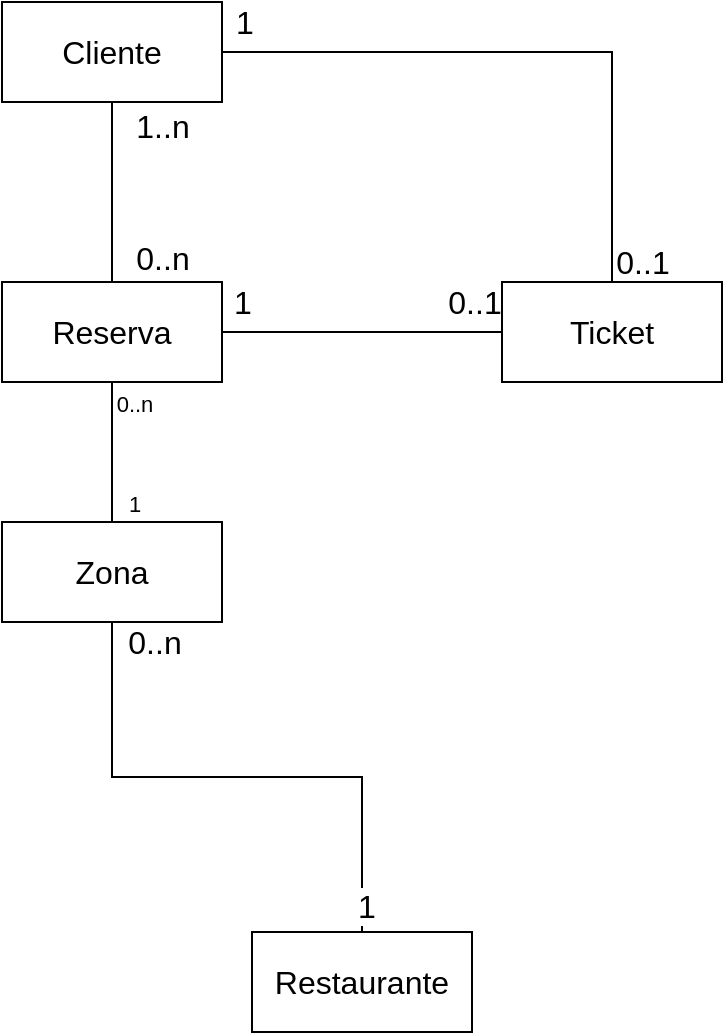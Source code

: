 <mxfile pages="2">
    <diagram name="ClassMVP" id="Vlurtyaowg0Vq--5JVtE">
        <mxGraphModel dx="909" dy="533" grid="1" gridSize="10" guides="1" tooltips="1" connect="1" arrows="1" fold="1" page="1" pageScale="1" pageWidth="827" pageHeight="1169" math="0" shadow="0">
            <root>
                <mxCell id="hGHhcE8nDI0lQLSCeoej-0"/>
                <mxCell id="hGHhcE8nDI0lQLSCeoej-1" parent="hGHhcE8nDI0lQLSCeoej-0"/>
                <mxCell id="hGHhcE8nDI0lQLSCeoej-2" style="edgeStyle=none;curved=1;rounded=0;orthogonalLoop=1;jettySize=auto;html=1;exitX=1;exitY=0.5;exitDx=0;exitDy=0;entryX=0;entryY=0.5;entryDx=0;entryDy=0;fontSize=12;startSize=8;endSize=8;endArrow=none;endFill=0;" edge="1" parent="hGHhcE8nDI0lQLSCeoej-1" source="hGHhcE8nDI0lQLSCeoej-8" target="hGHhcE8nDI0lQLSCeoej-24">
                    <mxGeometry relative="1" as="geometry"/>
                </mxCell>
                <mxCell id="hGHhcE8nDI0lQLSCeoej-3" value="0..1" style="edgeLabel;html=1;align=center;verticalAlign=middle;resizable=0;points=[];fontSize=16;" vertex="1" connectable="0" parent="hGHhcE8nDI0lQLSCeoej-2">
                    <mxGeometry x="0.8" relative="1" as="geometry">
                        <mxPoint y="-15" as="offset"/>
                    </mxGeometry>
                </mxCell>
                <mxCell id="hGHhcE8nDI0lQLSCeoej-4" value="1" style="edgeLabel;html=1;align=center;verticalAlign=middle;resizable=0;points=[];fontSize=16;" vertex="1" connectable="0" parent="hGHhcE8nDI0lQLSCeoej-2">
                    <mxGeometry x="-0.843" y="-2" relative="1" as="geometry">
                        <mxPoint x="-1" y="-17" as="offset"/>
                    </mxGeometry>
                </mxCell>
                <mxCell id="hGHhcE8nDI0lQLSCeoej-5" style="edgeStyle=none;curved=1;rounded=0;orthogonalLoop=1;jettySize=auto;html=1;exitX=0.5;exitY=0;exitDx=0;exitDy=0;entryX=0.5;entryY=1;entryDx=0;entryDy=0;fontSize=12;startSize=8;endSize=8;endArrow=none;endFill=0;" edge="1" parent="hGHhcE8nDI0lQLSCeoej-1" source="hGHhcE8nDI0lQLSCeoej-8" target="hGHhcE8nDI0lQLSCeoej-12">
                    <mxGeometry relative="1" as="geometry"/>
                </mxCell>
                <mxCell id="hGHhcE8nDI0lQLSCeoej-6" value="1..n" style="edgeLabel;html=1;align=center;verticalAlign=middle;resizable=0;points=[];fontSize=16;" vertex="1" connectable="0" parent="hGHhcE8nDI0lQLSCeoej-5">
                    <mxGeometry x="0.733" y="-1" relative="1" as="geometry">
                        <mxPoint x="24" as="offset"/>
                    </mxGeometry>
                </mxCell>
                <mxCell id="hGHhcE8nDI0lQLSCeoej-7" value="0..n" style="edgeLabel;html=1;align=center;verticalAlign=middle;resizable=0;points=[];fontSize=16;" vertex="1" connectable="0" parent="hGHhcE8nDI0lQLSCeoej-5">
                    <mxGeometry x="-0.733" y="-2" relative="1" as="geometry">
                        <mxPoint x="23" as="offset"/>
                    </mxGeometry>
                </mxCell>
                <mxCell id="hGHhcE8nDI0lQLSCeoej-8" value="Reserva" style="html=1;whiteSpace=wrap;fontSize=16;" vertex="1" parent="hGHhcE8nDI0lQLSCeoej-1">
                    <mxGeometry x="234" y="260" width="110" height="50" as="geometry"/>
                </mxCell>
                <mxCell id="hGHhcE8nDI0lQLSCeoej-9" style="edgeStyle=orthogonalEdgeStyle;rounded=0;orthogonalLoop=1;jettySize=auto;html=1;exitX=1;exitY=0.5;exitDx=0;exitDy=0;entryX=0.5;entryY=0;entryDx=0;entryDy=0;fontSize=12;startSize=8;endSize=8;endArrow=none;endFill=0;" edge="1" parent="hGHhcE8nDI0lQLSCeoej-1" source="hGHhcE8nDI0lQLSCeoej-12" target="hGHhcE8nDI0lQLSCeoej-24">
                    <mxGeometry relative="1" as="geometry"/>
                </mxCell>
                <mxCell id="hGHhcE8nDI0lQLSCeoej-10" value="1" style="edgeLabel;html=1;align=center;verticalAlign=middle;resizable=0;points=[];fontSize=16;" vertex="1" connectable="0" parent="hGHhcE8nDI0lQLSCeoej-9">
                    <mxGeometry x="-0.929" relative="1" as="geometry">
                        <mxPoint y="-15" as="offset"/>
                    </mxGeometry>
                </mxCell>
                <mxCell id="hGHhcE8nDI0lQLSCeoej-11" value="0..1" style="edgeLabel;html=1;align=center;verticalAlign=middle;resizable=0;points=[];fontSize=16;" vertex="1" connectable="0" parent="hGHhcE8nDI0lQLSCeoej-9">
                    <mxGeometry x="0.89" relative="1" as="geometry">
                        <mxPoint x="15" y="7" as="offset"/>
                    </mxGeometry>
                </mxCell>
                <mxCell id="hGHhcE8nDI0lQLSCeoej-12" value="Cliente" style="html=1;whiteSpace=wrap;fontSize=16;" vertex="1" parent="hGHhcE8nDI0lQLSCeoej-1">
                    <mxGeometry x="234" y="120" width="110" height="50" as="geometry"/>
                </mxCell>
                <mxCell id="hGHhcE8nDI0lQLSCeoej-13" style="edgeStyle=orthogonalEdgeStyle;rounded=0;orthogonalLoop=1;jettySize=auto;html=1;exitX=0.5;exitY=0;exitDx=0;exitDy=0;entryX=0.5;entryY=1;entryDx=0;entryDy=0;fontSize=12;startSize=8;endSize=8;endArrow=none;endFill=0;" edge="1" parent="hGHhcE8nDI0lQLSCeoej-1" source="hGHhcE8nDI0lQLSCeoej-19" target="hGHhcE8nDI0lQLSCeoej-23">
                    <mxGeometry relative="1" as="geometry"/>
                </mxCell>
                <mxCell id="hGHhcE8nDI0lQLSCeoej-14" value="1" style="edgeLabel;html=1;align=center;verticalAlign=middle;resizable=0;points=[];fontSize=16;" vertex="1" connectable="0" parent="hGHhcE8nDI0lQLSCeoej-13">
                    <mxGeometry x="-0.907" y="-2" relative="1" as="geometry">
                        <mxPoint as="offset"/>
                    </mxGeometry>
                </mxCell>
                <mxCell id="hGHhcE8nDI0lQLSCeoej-15" value="0..n" style="edgeLabel;html=1;align=center;verticalAlign=middle;resizable=0;points=[];fontSize=16;" vertex="1" connectable="0" parent="hGHhcE8nDI0lQLSCeoej-13">
                    <mxGeometry x="0.957" y="1" relative="1" as="geometry">
                        <mxPoint x="22" y="4" as="offset"/>
                    </mxGeometry>
                </mxCell>
                <mxCell id="hGHhcE8nDI0lQLSCeoej-19" value="Restaurante" style="html=1;whiteSpace=wrap;fontSize=16;" vertex="1" parent="hGHhcE8nDI0lQLSCeoej-1">
                    <mxGeometry x="359" y="585" width="110" height="50" as="geometry"/>
                </mxCell>
                <mxCell id="t6evA_lSfRkHpdp2bFhu-2" style="edgeStyle=none;html=1;exitX=0.5;exitY=0;exitDx=0;exitDy=0;entryX=0.5;entryY=1;entryDx=0;entryDy=0;endArrow=none;endFill=0;" edge="1" parent="hGHhcE8nDI0lQLSCeoej-1" source="hGHhcE8nDI0lQLSCeoej-23" target="hGHhcE8nDI0lQLSCeoej-8">
                    <mxGeometry relative="1" as="geometry"/>
                </mxCell>
                <mxCell id="t6evA_lSfRkHpdp2bFhu-3" value="1" style="edgeLabel;html=1;align=center;verticalAlign=middle;resizable=0;points=[];" vertex="1" connectable="0" parent="t6evA_lSfRkHpdp2bFhu-2">
                    <mxGeometry x="-0.735" relative="1" as="geometry">
                        <mxPoint x="11" as="offset"/>
                    </mxGeometry>
                </mxCell>
                <mxCell id="t6evA_lSfRkHpdp2bFhu-4" value="0..n" style="edgeLabel;html=1;align=center;verticalAlign=middle;resizable=0;points=[];" vertex="1" connectable="0" parent="t6evA_lSfRkHpdp2bFhu-2">
                    <mxGeometry x="0.703" y="-2" relative="1" as="geometry">
                        <mxPoint x="9" as="offset"/>
                    </mxGeometry>
                </mxCell>
                <mxCell id="hGHhcE8nDI0lQLSCeoej-23" value="Zona" style="html=1;whiteSpace=wrap;fontSize=16;" vertex="1" parent="hGHhcE8nDI0lQLSCeoej-1">
                    <mxGeometry x="234" y="380" width="110" height="50" as="geometry"/>
                </mxCell>
                <mxCell id="hGHhcE8nDI0lQLSCeoej-24" value="Ticket" style="html=1;whiteSpace=wrap;fontSize=16;" vertex="1" parent="hGHhcE8nDI0lQLSCeoej-1">
                    <mxGeometry x="484" y="260" width="110" height="50" as="geometry"/>
                </mxCell>
            </root>
        </mxGraphModel>
    </diagram>
    <diagram id="erAHdIHQa3x4-7vyZpu6" name="UseCaseMVP">
        <mxGraphModel dx="1718" dy="1173" grid="0" gridSize="10" guides="1" tooltips="1" connect="1" arrows="0" fold="1" page="0" pageScale="1" pageWidth="827" pageHeight="1169" math="0" shadow="0">
            <root>
                <mxCell id="0"/>
                <mxCell id="1" parent="0"/>
                <mxCell id="P4WgWhsRx0VuXNSD5w6V-1" value="administrador" style="shape=umlActor;verticalLabelPosition=bottom;verticalAlign=top;html=1;fontSize=16;rounded=0;" parent="1" vertex="1">
                    <mxGeometry x="560" y="91" width="30" height="60" as="geometry"/>
                </mxCell>
                <mxCell id="wAQsyR-04KVuGuFCgq3Q-1" value="Backoffice" style="shape=umlFrame;whiteSpace=wrap;html=1;pointerEvents=0;recursiveResize=0;container=1;collapsible=0;width=160;fontSize=16;rounded=0;" parent="1" vertex="1">
                    <mxGeometry x="-33" y="-130" width="340" height="453" as="geometry"/>
                </mxCell>
                <mxCell id="YsWzEeys4IaxDCjWVYEm-2" value="Generar nueva reserva (Persona que llama)" style="ellipse;html=1;whiteSpace=wrap;fontSize=16;rounded=0;" parent="wAQsyR-04KVuGuFCgq3Q-1" vertex="1">
                    <mxGeometry x="57.5" y="48" width="223" height="47" as="geometry"/>
                </mxCell>
                <mxCell id="LYXGkDE8hxfl4SKyt4XY-4" style="edgeStyle=none;curved=1;rounded=0;orthogonalLoop=1;jettySize=auto;html=1;exitX=0.5;exitY=1;exitDx=0;exitDy=0;fontSize=12;startSize=8;endSize=8;" parent="wAQsyR-04KVuGuFCgq3Q-1" edge="1">
                    <mxGeometry relative="1" as="geometry">
                        <mxPoint x="170" y="221" as="sourcePoint"/>
                        <mxPoint x="170" y="221" as="targetPoint"/>
                    </mxGeometry>
                </mxCell>
                <mxCell id="OANpe9epuxXBcD9a5ZMN-1" value="Actualizar reserva" style="ellipse;html=1;whiteSpace=wrap;fontSize=16;rounded=0;" parent="wAQsyR-04KVuGuFCgq3Q-1" vertex="1">
                    <mxGeometry x="57.5" y="103" width="223" height="28" as="geometry"/>
                </mxCell>
                <mxCell id="OANpe9epuxXBcD9a5ZMN-2" value="Eliminar reserva" style="ellipse;html=1;whiteSpace=wrap;fontSize=16;rounded=0;" parent="wAQsyR-04KVuGuFCgq3Q-1" vertex="1">
                    <mxGeometry x="59.5" y="131" width="223" height="28" as="geometry"/>
                </mxCell>
                <mxCell id="OANpe9epuxXBcD9a5ZMN-3" value="Listar reservas por fecha" style="ellipse;html=1;whiteSpace=wrap;fontSize=16;rounded=0;" parent="wAQsyR-04KVuGuFCgq3Q-1" vertex="1">
                    <mxGeometry x="57.5" y="192" width="223" height="28" as="geometry"/>
                </mxCell>
                <mxCell id="OANpe9epuxXBcD9a5ZMN-4" value="Ver detalles de reserva" style="ellipse;html=1;whiteSpace=wrap;fontSize=16;rounded=0;" parent="wAQsyR-04KVuGuFCgq3Q-1" vertex="1">
                    <mxGeometry x="59.5" y="161" width="223" height="28" as="geometry"/>
                </mxCell>
                <mxCell id="OANpe9epuxXBcD9a5ZMN-18" value="Login" style="ellipse;html=1;whiteSpace=wrap;fontSize=16;rounded=0;" parent="wAQsyR-04KVuGuFCgq3Q-1" vertex="1">
                    <mxGeometry x="59.5" y="233" width="223" height="28" as="geometry"/>
                </mxCell>
                <mxCell id="OANpe9epuxXBcD9a5ZMN-19" value="Logout" style="ellipse;html=1;whiteSpace=wrap;fontSize=16;rounded=0;" parent="wAQsyR-04KVuGuFCgq3Q-1" vertex="1">
                    <mxGeometry x="57.5" y="266" width="223" height="28" as="geometry"/>
                </mxCell>
                <mxCell id="OANpe9epuxXBcD9a5ZMN-22" value="Añadir sala" style="ellipse;html=1;whiteSpace=wrap;fontSize=16;rounded=0;" parent="wAQsyR-04KVuGuFCgq3Q-1" vertex="1">
                    <mxGeometry x="59.5" y="310" width="223" height="28" as="geometry"/>
                </mxCell>
                <mxCell id="OANpe9epuxXBcD9a5ZMN-23" value="Eliminar sala" style="ellipse;html=1;whiteSpace=wrap;fontSize=16;rounded=0;" parent="wAQsyR-04KVuGuFCgq3Q-1" vertex="1">
                    <mxGeometry x="59.5" y="344" width="223" height="28" as="geometry"/>
                </mxCell>
                <mxCell id="OANpe9epuxXBcD9a5ZMN-24" value="Editar sala" style="ellipse;html=1;whiteSpace=wrap;fontSize=16;rounded=0;" parent="wAQsyR-04KVuGuFCgq3Q-1" vertex="1">
                    <mxGeometry x="57.5" y="378" width="223" height="28" as="geometry"/>
                </mxCell>
                <mxCell id="OANpe9epuxXBcD9a5ZMN-28" style="edgeStyle=none;html=1;exitX=1;exitY=0.5;exitDx=0;exitDy=0;endArrow=none;endFill=0;endSize=12;" parent="1" source="OANpe9epuxXBcD9a5ZMN-22" target="P4WgWhsRx0VuXNSD5w6V-1" edge="1">
                    <mxGeometry relative="1" as="geometry">
                        <mxPoint x="573" y="119" as="targetPoint"/>
                    </mxGeometry>
                </mxCell>
                <mxCell id="OANpe9epuxXBcD9a5ZMN-29" style="edgeStyle=none;html=1;exitX=1;exitY=0.5;exitDx=0;exitDy=0;endArrow=none;endFill=0;endSize=12;" parent="1" source="OANpe9epuxXBcD9a5ZMN-23" target="P4WgWhsRx0VuXNSD5w6V-1" edge="1">
                    <mxGeometry relative="1" as="geometry">
                        <mxPoint x="515.674" y="-239.664" as="targetPoint"/>
                    </mxGeometry>
                </mxCell>
                <mxCell id="OANpe9epuxXBcD9a5ZMN-30" style="edgeStyle=none;html=1;exitX=1;exitY=0.5;exitDx=0;exitDy=0;endArrow=none;endFill=0;endSize=12;" parent="1" source="OANpe9epuxXBcD9a5ZMN-24" target="P4WgWhsRx0VuXNSD5w6V-1" edge="1">
                    <mxGeometry relative="1" as="geometry"/>
                </mxCell>
                <mxCell id="sNLVHtt9RkLMQgZFTE-n-2" style="edgeStyle=none;html=1;exitX=1;exitY=0.5;exitDx=0;exitDy=0;endArrow=none;endFill=0;" edge="1" parent="1" source="OANpe9epuxXBcD9a5ZMN-19" target="P4WgWhsRx0VuXNSD5w6V-1">
                    <mxGeometry relative="1" as="geometry"/>
                </mxCell>
                <mxCell id="sNLVHtt9RkLMQgZFTE-n-3" style="edgeStyle=none;html=1;exitX=1;exitY=0.5;exitDx=0;exitDy=0;endArrow=none;endFill=0;" edge="1" parent="1" source="OANpe9epuxXBcD9a5ZMN-18" target="P4WgWhsRx0VuXNSD5w6V-1">
                    <mxGeometry relative="1" as="geometry"/>
                </mxCell>
                <mxCell id="sNLVHtt9RkLMQgZFTE-n-4" style="edgeStyle=none;html=1;exitX=1;exitY=0.5;exitDx=0;exitDy=0;endArrow=none;endFill=0;" edge="1" parent="1" source="OANpe9epuxXBcD9a5ZMN-3" target="P4WgWhsRx0VuXNSD5w6V-1">
                    <mxGeometry relative="1" as="geometry"/>
                </mxCell>
                <mxCell id="sNLVHtt9RkLMQgZFTE-n-5" style="edgeStyle=none;html=1;exitX=1;exitY=0.5;exitDx=0;exitDy=0;endArrow=none;endFill=0;" edge="1" parent="1" source="OANpe9epuxXBcD9a5ZMN-4" target="P4WgWhsRx0VuXNSD5w6V-1">
                    <mxGeometry relative="1" as="geometry"/>
                </mxCell>
                <mxCell id="sNLVHtt9RkLMQgZFTE-n-6" style="edgeStyle=none;html=1;exitX=1;exitY=0.5;exitDx=0;exitDy=0;endArrow=none;endFill=0;" edge="1" parent="1" source="OANpe9epuxXBcD9a5ZMN-2" target="P4WgWhsRx0VuXNSD5w6V-1">
                    <mxGeometry relative="1" as="geometry"/>
                </mxCell>
                <mxCell id="sNLVHtt9RkLMQgZFTE-n-7" style="edgeStyle=none;html=1;exitX=1;exitY=0.5;exitDx=0;exitDy=0;endArrow=none;endFill=0;" edge="1" parent="1" source="OANpe9epuxXBcD9a5ZMN-1" target="P4WgWhsRx0VuXNSD5w6V-1">
                    <mxGeometry relative="1" as="geometry"/>
                </mxCell>
                <mxCell id="sNLVHtt9RkLMQgZFTE-n-8" style="edgeStyle=none;html=1;exitX=1;exitY=0.5;exitDx=0;exitDy=0;endArrow=none;endFill=0;" edge="1" parent="1" source="YsWzEeys4IaxDCjWVYEm-2" target="P4WgWhsRx0VuXNSD5w6V-1">
                    <mxGeometry relative="1" as="geometry"/>
                </mxCell>
            </root>
        </mxGraphModel>
    </diagram>
    <diagram name="UseCaseV2" id="6CjpQN_ocFbNPJ65u9KI">
        <mxGraphModel dx="2118" dy="1173" grid="0" gridSize="10" guides="1" tooltips="1" connect="1" arrows="0" fold="1" page="0" pageScale="1" pageWidth="827" pageHeight="1169" math="0" shadow="0">
            <root>
                <mxCell id="l2sYzQqqNRz43xQWsC0--0"/>
                <mxCell id="l2sYzQqqNRz43xQWsC0--1" parent="l2sYzQqqNRz43xQWsC0--0"/>
                <mxCell id="l2sYzQqqNRz43xQWsC0--2" style="edgeStyle=none;curved=1;rounded=0;orthogonalLoop=1;jettySize=auto;html=1;exitX=0.5;exitY=0.5;exitDx=0;exitDy=0;exitPerimeter=0;entryX=1;entryY=0.5;entryDx=0;entryDy=0;fontSize=12;startSize=8;endSize=8;endArrow=none;endFill=0;" edge="1" parent="l2sYzQqqNRz43xQWsC0--1" source="l2sYzQqqNRz43xQWsC0--6" target="l2sYzQqqNRz43xQWsC0--13">
                    <mxGeometry relative="1" as="geometry"/>
                </mxCell>
                <mxCell id="l2sYzQqqNRz43xQWsC0--3" style="edgeStyle=none;curved=1;rounded=0;orthogonalLoop=1;jettySize=auto;html=1;exitX=0.5;exitY=0.5;exitDx=0;exitDy=0;exitPerimeter=0;entryX=1;entryY=0.5;entryDx=0;entryDy=0;fontSize=12;startSize=8;endSize=8;endArrow=none;endFill=0;" edge="1" parent="l2sYzQqqNRz43xQWsC0--1" source="l2sYzQqqNRz43xQWsC0--6" target="l2sYzQqqNRz43xQWsC0--14">
                    <mxGeometry relative="1" as="geometry"/>
                </mxCell>
                <mxCell id="l2sYzQqqNRz43xQWsC0--4" style="edgeStyle=none;curved=1;rounded=0;orthogonalLoop=1;jettySize=auto;html=1;exitX=0.5;exitY=0.5;exitDx=0;exitDy=0;exitPerimeter=0;entryX=1;entryY=0.5;entryDx=0;entryDy=0;fontSize=12;startSize=8;endSize=8;endArrow=none;endFill=0;" edge="1" parent="l2sYzQqqNRz43xQWsC0--1" source="l2sYzQqqNRz43xQWsC0--6" target="l2sYzQqqNRz43xQWsC0--16">
                    <mxGeometry relative="1" as="geometry"/>
                </mxCell>
                <mxCell id="l2sYzQqqNRz43xQWsC0--5" style="edgeStyle=none;html=1;exitX=0.5;exitY=0;exitDx=0;exitDy=0;exitPerimeter=0;entryX=0.5;entryY=0;entryDx=0;entryDy=0;entryPerimeter=0;endArrow=block;endFill=0;endSize=12;" edge="1" parent="l2sYzQqqNRz43xQWsC0--1" source="l2sYzQqqNRz43xQWsC0--6" target="l2sYzQqqNRz43xQWsC0--8">
                    <mxGeometry relative="1" as="geometry"/>
                </mxCell>
                <mxCell id="l2sYzQqqNRz43xQWsC0--6" value="Restaurante_administrador" style="shape=umlActor;verticalLabelPosition=bottom;verticalAlign=top;html=1;fontSize=16;rounded=0;" vertex="1" parent="l2sYzQqqNRz43xQWsC0--1">
                    <mxGeometry x="602" y="-264" width="30" height="60" as="geometry"/>
                </mxCell>
                <mxCell id="l2sYzQqqNRz43xQWsC0--7" style="edgeStyle=none;curved=1;rounded=0;orthogonalLoop=1;jettySize=auto;html=1;exitX=0.5;exitY=0.5;exitDx=0;exitDy=0;exitPerimeter=0;entryX=0;entryY=0.5;entryDx=0;entryDy=0;fontSize=12;startSize=8;endSize=8;endArrow=none;endFill=0;" edge="1" parent="l2sYzQqqNRz43xQWsC0--1" source="l2sYzQqqNRz43xQWsC0--8" target="l2sYzQqqNRz43xQWsC0--17">
                    <mxGeometry relative="1" as="geometry"/>
                </mxCell>
                <mxCell id="l2sYzQqqNRz43xQWsC0--8" value="Camarero" style="shape=umlActor;verticalLabelPosition=bottom;verticalAlign=top;html=1;outlineConnect=0;fontSize=16;rounded=0;" vertex="1" parent="l2sYzQqqNRz43xQWsC0--1">
                    <mxGeometry x="-456" y="-151" width="30" height="60" as="geometry"/>
                </mxCell>
                <mxCell id="l2sYzQqqNRz43xQWsC0--9" value="Backoffice" style="shape=umlFrame;whiteSpace=wrap;html=1;pointerEvents=0;recursiveResize=0;container=1;collapsible=0;width=160;fontSize=16;rounded=0;" vertex="1" parent="l2sYzQqqNRz43xQWsC0--1">
                    <mxGeometry x="-54" y="-127" width="340" height="901" as="geometry"/>
                </mxCell>
                <mxCell id="l2sYzQqqNRz43xQWsC0--10" value="Asignar camarero a una mesa" style="ellipse;html=1;whiteSpace=wrap;fontSize=16;rounded=0;" vertex="1" parent="l2sYzQqqNRz43xQWsC0--9">
                    <mxGeometry x="58.5" y="40" width="223" height="38" as="geometry"/>
                </mxCell>
                <mxCell id="l2sYzQqqNRz43xQWsC0--11" value="Asignarse a una mesa" style="ellipse;html=1;whiteSpace=wrap;fontSize=16;rounded=0;" vertex="1" parent="l2sYzQqqNRz43xQWsC0--9">
                    <mxGeometry x="58.5" y="81" width="223" height="33" as="geometry"/>
                </mxCell>
                <mxCell id="l2sYzQqqNRz43xQWsC0--12" value="Generar nueva reserva (Persona que llama)" style="ellipse;html=1;whiteSpace=wrap;fontSize=16;rounded=0;" vertex="1" parent="l2sYzQqqNRz43xQWsC0--9">
                    <mxGeometry x="58.5" y="132" width="223" height="47" as="geometry"/>
                </mxCell>
                <mxCell id="l2sYzQqqNRz43xQWsC0--13" value="Crear camarero" style="ellipse;html=1;whiteSpace=wrap;fontSize=16;rounded=0;" vertex="1" parent="l2sYzQqqNRz43xQWsC0--9">
                    <mxGeometry x="58.5" y="195" width="223" height="26" as="geometry"/>
                </mxCell>
                <mxCell id="l2sYzQqqNRz43xQWsC0--14" value="Eliminar camarero" style="ellipse;html=1;whiteSpace=wrap;fontSize=16;rounded=0;" vertex="1" parent="l2sYzQqqNRz43xQWsC0--9">
                    <mxGeometry x="58.5" y="223" width="223" height="28" as="geometry"/>
                </mxCell>
                <mxCell id="l2sYzQqqNRz43xQWsC0--15" style="edgeStyle=none;curved=1;rounded=0;orthogonalLoop=1;jettySize=auto;html=1;exitX=0.5;exitY=1;exitDx=0;exitDy=0;fontSize=12;startSize=8;endSize=8;" edge="1" parent="l2sYzQqqNRz43xQWsC0--9" source="l2sYzQqqNRz43xQWsC0--13" target="l2sYzQqqNRz43xQWsC0--13">
                    <mxGeometry relative="1" as="geometry"/>
                </mxCell>
                <mxCell id="l2sYzQqqNRz43xQWsC0--16" value="Actualizar camarero" style="ellipse;html=1;whiteSpace=wrap;fontSize=16;rounded=0;" vertex="1" parent="l2sYzQqqNRz43xQWsC0--9">
                    <mxGeometry x="58.5" y="255" width="223" height="28" as="geometry"/>
                </mxCell>
                <mxCell id="l2sYzQqqNRz43xQWsC0--17" value="Actualizarse su perfil" style="ellipse;html=1;whiteSpace=wrap;fontSize=16;rounded=0;" vertex="1" parent="l2sYzQqqNRz43xQWsC0--9">
                    <mxGeometry x="65" y="287" width="223" height="28" as="geometry"/>
                </mxCell>
                <mxCell id="l2sYzQqqNRz43xQWsC0--18" value="Actualizar reserva" style="ellipse;html=1;whiteSpace=wrap;fontSize=16;rounded=0;" vertex="1" parent="l2sYzQqqNRz43xQWsC0--9">
                    <mxGeometry x="64" y="328" width="223" height="28" as="geometry"/>
                </mxCell>
                <mxCell id="l2sYzQqqNRz43xQWsC0--19" value="Eliminar reserva" style="ellipse;html=1;whiteSpace=wrap;fontSize=16;rounded=0;" vertex="1" parent="l2sYzQqqNRz43xQWsC0--9">
                    <mxGeometry x="66" y="356" width="223" height="28" as="geometry"/>
                </mxCell>
                <mxCell id="l2sYzQqqNRz43xQWsC0--20" value="Listar reservas por fecha" style="ellipse;html=1;whiteSpace=wrap;fontSize=16;rounded=0;" vertex="1" parent="l2sYzQqqNRz43xQWsC0--9">
                    <mxGeometry x="64" y="417" width="223" height="28" as="geometry"/>
                </mxCell>
                <mxCell id="l2sYzQqqNRz43xQWsC0--21" value="Ver detalles de reserva" style="ellipse;html=1;whiteSpace=wrap;fontSize=16;rounded=0;" vertex="1" parent="l2sYzQqqNRz43xQWsC0--9">
                    <mxGeometry x="66" y="386" width="223" height="28" as="geometry"/>
                </mxCell>
                <mxCell id="l2sYzQqqNRz43xQWsC0--22" value="Login" style="ellipse;html=1;whiteSpace=wrap;fontSize=16;rounded=0;" vertex="1" parent="l2sYzQqqNRz43xQWsC0--9">
                    <mxGeometry x="66" y="458" width="223" height="28" as="geometry"/>
                </mxCell>
                <mxCell id="l2sYzQqqNRz43xQWsC0--23" value="Logout" style="ellipse;html=1;whiteSpace=wrap;fontSize=16;rounded=0;" vertex="1" parent="l2sYzQqqNRz43xQWsC0--9">
                    <mxGeometry x="64" y="491" width="223" height="28" as="geometry"/>
                </mxCell>
                <mxCell id="l2sYzQqqNRz43xQWsC0--24" value="Añadir sala" style="ellipse;html=1;whiteSpace=wrap;fontSize=16;rounded=0;" vertex="1" parent="l2sYzQqqNRz43xQWsC0--9">
                    <mxGeometry x="66" y="535" width="223" height="28" as="geometry"/>
                </mxCell>
                <mxCell id="l2sYzQqqNRz43xQWsC0--25" value="Eliminar sala" style="ellipse;html=1;whiteSpace=wrap;fontSize=16;rounded=0;" vertex="1" parent="l2sYzQqqNRz43xQWsC0--9">
                    <mxGeometry x="66" y="569" width="223" height="28" as="geometry"/>
                </mxCell>
                <mxCell id="l2sYzQqqNRz43xQWsC0--26" value="Editar sala" style="ellipse;html=1;whiteSpace=wrap;fontSize=16;rounded=0;" vertex="1" parent="l2sYzQqqNRz43xQWsC0--9">
                    <mxGeometry x="64" y="603" width="223" height="28" as="geometry"/>
                </mxCell>
                <mxCell id="l2sYzQqqNRz43xQWsC0--27" value="Añadir mesa a sala" style="ellipse;html=1;whiteSpace=wrap;fontSize=16;rounded=0;" vertex="1" parent="l2sYzQqqNRz43xQWsC0--9">
                    <mxGeometry x="66" y="637" width="223" height="28" as="geometry"/>
                </mxCell>
                <mxCell id="l2sYzQqqNRz43xQWsC0--28" value="Editar mesa" style="ellipse;html=1;whiteSpace=wrap;fontSize=16;rounded=0;" vertex="1" parent="l2sYzQqqNRz43xQWsC0--9">
                    <mxGeometry x="66" y="671" width="223" height="28" as="geometry"/>
                </mxCell>
                <mxCell id="l2sYzQqqNRz43xQWsC0--29" value="Eliminar mesa" style="ellipse;html=1;whiteSpace=wrap;fontSize=16;rounded=0;" vertex="1" parent="l2sYzQqqNRz43xQWsC0--9">
                    <mxGeometry x="66" y="705" width="223" height="28" as="geometry"/>
                </mxCell>
                <mxCell id="l2sYzQqqNRz43xQWsC0--30" style="edgeStyle=none;curved=1;rounded=0;orthogonalLoop=1;jettySize=auto;html=1;exitX=1;exitY=0.5;exitDx=0;exitDy=0;fontSize=12;startSize=8;endSize=8;endArrow=none;endFill=0;entryX=0.456;entryY=0.239;entryDx=0;entryDy=0;entryPerimeter=0;" edge="1" parent="l2sYzQqqNRz43xQWsC0--1" source="l2sYzQqqNRz43xQWsC0--10" target="l2sYzQqqNRz43xQWsC0--6">
                    <mxGeometry relative="1" as="geometry"/>
                </mxCell>
                <mxCell id="l2sYzQqqNRz43xQWsC0--31" style="edgeStyle=none;curved=1;rounded=0;orthogonalLoop=1;jettySize=auto;html=1;exitX=0;exitY=0.5;exitDx=0;exitDy=0;fontSize=12;startSize=8;endSize=8;endArrow=none;endFill=0;entryX=0.5;entryY=0.5;entryDx=0;entryDy=0;entryPerimeter=0;" edge="1" parent="l2sYzQqqNRz43xQWsC0--1" source="l2sYzQqqNRz43xQWsC0--11" target="l2sYzQqqNRz43xQWsC0--8">
                    <mxGeometry relative="1" as="geometry"/>
                </mxCell>
                <mxCell id="l2sYzQqqNRz43xQWsC0--32" style="edgeStyle=none;curved=1;rounded=0;orthogonalLoop=1;jettySize=auto;html=1;exitX=0;exitY=0.5;exitDx=0;exitDy=0;fontSize=12;startSize=8;endSize=8;endArrow=none;endFill=0;entryX=0.5;entryY=0.5;entryDx=0;entryDy=0;entryPerimeter=0;" edge="1" parent="l2sYzQqqNRz43xQWsC0--1" source="l2sYzQqqNRz43xQWsC0--12" target="l2sYzQqqNRz43xQWsC0--8">
                    <mxGeometry relative="1" as="geometry"/>
                </mxCell>
                <mxCell id="l2sYzQqqNRz43xQWsC0--33" style="edgeStyle=none;html=1;exitX=0;exitY=0.5;exitDx=0;exitDy=0;entryX=0.5;entryY=0.5;entryDx=0;entryDy=0;entryPerimeter=0;endArrow=none;endFill=0;" edge="1" parent="l2sYzQqqNRz43xQWsC0--1" source="l2sYzQqqNRz43xQWsC0--18" target="l2sYzQqqNRz43xQWsC0--8">
                    <mxGeometry relative="1" as="geometry"/>
                </mxCell>
                <mxCell id="l2sYzQqqNRz43xQWsC0--34" style="edgeStyle=none;html=1;exitX=0;exitY=0.5;exitDx=0;exitDy=0;endArrow=none;endFill=0;" edge="1" parent="l2sYzQqqNRz43xQWsC0--1" source="l2sYzQqqNRz43xQWsC0--19" target="l2sYzQqqNRz43xQWsC0--8">
                    <mxGeometry relative="1" as="geometry"/>
                </mxCell>
                <mxCell id="l2sYzQqqNRz43xQWsC0--35" style="edgeStyle=none;html=1;exitX=0;exitY=0.5;exitDx=0;exitDy=0;endArrow=none;endFill=0;" edge="1" parent="l2sYzQqqNRz43xQWsC0--1" source="l2sYzQqqNRz43xQWsC0--21" target="l2sYzQqqNRz43xQWsC0--8">
                    <mxGeometry relative="1" as="geometry"/>
                </mxCell>
                <mxCell id="l2sYzQqqNRz43xQWsC0--36" style="edgeStyle=none;html=1;exitX=0;exitY=0.5;exitDx=0;exitDy=0;endArrow=none;endFill=0;" edge="1" parent="l2sYzQqqNRz43xQWsC0--1" source="l2sYzQqqNRz43xQWsC0--20" target="l2sYzQqqNRz43xQWsC0--8">
                    <mxGeometry relative="1" as="geometry"/>
                </mxCell>
                <mxCell id="l2sYzQqqNRz43xQWsC0--37" style="edgeStyle=none;html=1;exitX=0;exitY=0.5;exitDx=0;exitDy=0;entryX=0.5;entryY=0.5;entryDx=0;entryDy=0;entryPerimeter=0;endArrow=none;endFill=0;endSize=12;" edge="1" parent="l2sYzQqqNRz43xQWsC0--1" source="l2sYzQqqNRz43xQWsC0--22" target="l2sYzQqqNRz43xQWsC0--8">
                    <mxGeometry relative="1" as="geometry"/>
                </mxCell>
                <mxCell id="l2sYzQqqNRz43xQWsC0--38" style="edgeStyle=none;html=1;exitX=0;exitY=0.5;exitDx=0;exitDy=0;endArrow=none;endFill=0;endSize=12;entryX=0.5;entryY=0.5;entryDx=0;entryDy=0;entryPerimeter=0;" edge="1" parent="l2sYzQqqNRz43xQWsC0--1" source="l2sYzQqqNRz43xQWsC0--23" target="l2sYzQqqNRz43xQWsC0--8">
                    <mxGeometry relative="1" as="geometry">
                        <mxPoint x="-209.326" y="331.503" as="targetPoint"/>
                    </mxGeometry>
                </mxCell>
                <mxCell id="l2sYzQqqNRz43xQWsC0--39" style="edgeStyle=none;html=1;exitX=1;exitY=0.5;exitDx=0;exitDy=0;entryX=0.5;entryY=0.5;entryDx=0;entryDy=0;entryPerimeter=0;endArrow=none;endFill=0;endSize=12;" edge="1" parent="l2sYzQqqNRz43xQWsC0--1" source="l2sYzQqqNRz43xQWsC0--24" target="l2sYzQqqNRz43xQWsC0--6">
                    <mxGeometry relative="1" as="geometry"/>
                </mxCell>
                <mxCell id="l2sYzQqqNRz43xQWsC0--40" style="edgeStyle=none;html=1;exitX=1;exitY=0.5;exitDx=0;exitDy=0;endArrow=none;endFill=0;endSize=12;entryX=0.633;entryY=0.633;entryDx=0;entryDy=0;entryPerimeter=0;" edge="1" parent="l2sYzQqqNRz43xQWsC0--1" source="l2sYzQqqNRz43xQWsC0--25" target="l2sYzQqqNRz43xQWsC0--6">
                    <mxGeometry relative="1" as="geometry">
                        <mxPoint x="515.674" y="-239.664" as="targetPoint"/>
                    </mxGeometry>
                </mxCell>
                <mxCell id="l2sYzQqqNRz43xQWsC0--41" style="edgeStyle=none;html=1;exitX=1;exitY=0.5;exitDx=0;exitDy=0;entryX=0.689;entryY=0.272;entryDx=0;entryDy=0;entryPerimeter=0;endArrow=none;endFill=0;endSize=12;" edge="1" parent="l2sYzQqqNRz43xQWsC0--1" source="l2sYzQqqNRz43xQWsC0--26" target="l2sYzQqqNRz43xQWsC0--6">
                    <mxGeometry relative="1" as="geometry"/>
                </mxCell>
                <mxCell id="l2sYzQqqNRz43xQWsC0--42" style="edgeStyle=none;html=1;exitX=1;exitY=0.5;exitDx=0;exitDy=0;entryX=0.489;entryY=0.306;entryDx=0;entryDy=0;entryPerimeter=0;endArrow=none;endFill=0;endSize=12;" edge="1" parent="l2sYzQqqNRz43xQWsC0--1" source="l2sYzQqqNRz43xQWsC0--27" target="l2sYzQqqNRz43xQWsC0--6">
                    <mxGeometry relative="1" as="geometry"/>
                </mxCell>
                <mxCell id="l2sYzQqqNRz43xQWsC0--43" style="edgeStyle=none;html=1;exitX=1;exitY=0.5;exitDx=0;exitDy=0;entryX=0.5;entryY=0.5;entryDx=0;entryDy=0;entryPerimeter=0;endArrow=none;endFill=0;endSize=12;" edge="1" parent="l2sYzQqqNRz43xQWsC0--1" source="l2sYzQqqNRz43xQWsC0--28" target="l2sYzQqqNRz43xQWsC0--6">
                    <mxGeometry relative="1" as="geometry"/>
                </mxCell>
                <mxCell id="l2sYzQqqNRz43xQWsC0--44" style="edgeStyle=none;html=1;exitX=1;exitY=0.5;exitDx=0;exitDy=0;entryX=0.656;entryY=0.239;entryDx=0;entryDy=0;entryPerimeter=0;endArrow=none;endFill=0;endSize=12;" edge="1" parent="l2sYzQqqNRz43xQWsC0--1" source="l2sYzQqqNRz43xQWsC0--29" target="l2sYzQqqNRz43xQWsC0--6">
                    <mxGeometry relative="1" as="geometry"/>
                </mxCell>
            </root>
        </mxGraphModel>
    </diagram>
    <diagram id="C5RBs43oDa-KdzZeNtuy" name="ClassV2">
        <mxGraphModel dx="909" dy="533" grid="1" gridSize="10" guides="1" tooltips="1" connect="1" arrows="1" fold="1" page="1" pageScale="1" pageWidth="827" pageHeight="1169" math="0" shadow="0">
            <root>
                <mxCell id="WIyWlLk6GJQsqaUBKTNV-0"/>
                <mxCell id="WIyWlLk6GJQsqaUBKTNV-1" parent="WIyWlLk6GJQsqaUBKTNV-0"/>
                <mxCell id="EkLB9ta38baTP0wRSEzG-8" style="edgeStyle=none;curved=1;rounded=0;orthogonalLoop=1;jettySize=auto;html=1;exitX=1;exitY=0.5;exitDx=0;exitDy=0;entryX=0;entryY=0.5;entryDx=0;entryDy=0;fontSize=12;startSize=8;endSize=8;endArrow=none;endFill=0;" parent="WIyWlLk6GJQsqaUBKTNV-1" source="EkLB9ta38baTP0wRSEzG-0" target="EkLB9ta38baTP0wRSEzG-4" edge="1">
                    <mxGeometry relative="1" as="geometry"/>
                </mxCell>
                <mxCell id="EkLB9ta38baTP0wRSEzG-16" value="0..1" style="edgeLabel;html=1;align=center;verticalAlign=middle;resizable=0;points=[];fontSize=16;" parent="EkLB9ta38baTP0wRSEzG-8" vertex="1" connectable="0">
                    <mxGeometry x="0.8" relative="1" as="geometry">
                        <mxPoint y="-15" as="offset"/>
                    </mxGeometry>
                </mxCell>
                <mxCell id="EkLB9ta38baTP0wRSEzG-17" value="1" style="edgeLabel;html=1;align=center;verticalAlign=middle;resizable=0;points=[];fontSize=16;" parent="EkLB9ta38baTP0wRSEzG-8" vertex="1" connectable="0">
                    <mxGeometry x="-0.843" y="-2" relative="1" as="geometry">
                        <mxPoint x="-1" y="-17" as="offset"/>
                    </mxGeometry>
                </mxCell>
                <mxCell id="EkLB9ta38baTP0wRSEzG-9" style="edgeStyle=none;curved=1;rounded=0;orthogonalLoop=1;jettySize=auto;html=1;exitX=0.5;exitY=0;exitDx=0;exitDy=0;entryX=0.5;entryY=1;entryDx=0;entryDy=0;fontSize=12;startSize=8;endSize=8;endArrow=none;endFill=0;" parent="WIyWlLk6GJQsqaUBKTNV-1" source="EkLB9ta38baTP0wRSEzG-0" target="EkLB9ta38baTP0wRSEzG-1" edge="1">
                    <mxGeometry relative="1" as="geometry"/>
                </mxCell>
                <mxCell id="EkLB9ta38baTP0wRSEzG-20" value="1..n" style="edgeLabel;html=1;align=center;verticalAlign=middle;resizable=0;points=[];fontSize=16;" parent="EkLB9ta38baTP0wRSEzG-9" vertex="1" connectable="0">
                    <mxGeometry x="0.733" y="-1" relative="1" as="geometry">
                        <mxPoint x="24" as="offset"/>
                    </mxGeometry>
                </mxCell>
                <mxCell id="EkLB9ta38baTP0wRSEzG-21" value="0..n" style="edgeLabel;html=1;align=center;verticalAlign=middle;resizable=0;points=[];fontSize=16;" parent="EkLB9ta38baTP0wRSEzG-9" vertex="1" connectable="0">
                    <mxGeometry x="-0.733" y="-2" relative="1" as="geometry">
                        <mxPoint x="23" as="offset"/>
                    </mxGeometry>
                </mxCell>
                <mxCell id="EkLB9ta38baTP0wRSEzG-0" value="Reserva" style="html=1;whiteSpace=wrap;fontSize=16;" parent="WIyWlLk6GJQsqaUBKTNV-1" vertex="1">
                    <mxGeometry x="234" y="260" width="110" height="50" as="geometry"/>
                </mxCell>
                <mxCell id="EkLB9ta38baTP0wRSEzG-10" style="edgeStyle=orthogonalEdgeStyle;rounded=0;orthogonalLoop=1;jettySize=auto;html=1;exitX=1;exitY=0.5;exitDx=0;exitDy=0;entryX=0.5;entryY=0;entryDx=0;entryDy=0;fontSize=12;startSize=8;endSize=8;endArrow=none;endFill=0;" parent="WIyWlLk6GJQsqaUBKTNV-1" source="EkLB9ta38baTP0wRSEzG-1" target="EkLB9ta38baTP0wRSEzG-4" edge="1">
                    <mxGeometry relative="1" as="geometry"/>
                </mxCell>
                <mxCell id="EkLB9ta38baTP0wRSEzG-18" value="1" style="edgeLabel;html=1;align=center;verticalAlign=middle;resizable=0;points=[];fontSize=16;" parent="EkLB9ta38baTP0wRSEzG-10" vertex="1" connectable="0">
                    <mxGeometry x="-0.929" relative="1" as="geometry">
                        <mxPoint y="-15" as="offset"/>
                    </mxGeometry>
                </mxCell>
                <mxCell id="EkLB9ta38baTP0wRSEzG-19" value="0..1" style="edgeLabel;html=1;align=center;verticalAlign=middle;resizable=0;points=[];fontSize=16;" parent="EkLB9ta38baTP0wRSEzG-10" vertex="1" connectable="0">
                    <mxGeometry x="0.89" relative="1" as="geometry">
                        <mxPoint x="15" y="7" as="offset"/>
                    </mxGeometry>
                </mxCell>
                <mxCell id="EkLB9ta38baTP0wRSEzG-1" value="Cliente" style="html=1;whiteSpace=wrap;fontSize=16;" parent="WIyWlLk6GJQsqaUBKTNV-1" vertex="1">
                    <mxGeometry x="234" y="120" width="110" height="50" as="geometry"/>
                </mxCell>
                <mxCell id="EkLB9ta38baTP0wRSEzG-27" style="edgeStyle=orthogonalEdgeStyle;rounded=0;orthogonalLoop=1;jettySize=auto;html=1;exitX=0.5;exitY=0;exitDx=0;exitDy=0;entryX=0.5;entryY=1;entryDx=0;entryDy=0;fontSize=12;startSize=8;endSize=8;endArrow=none;endFill=0;" parent="WIyWlLk6GJQsqaUBKTNV-1" source="EkLB9ta38baTP0wRSEzG-2" target="EkLB9ta38baTP0wRSEzG-3" edge="1">
                    <mxGeometry relative="1" as="geometry"/>
                </mxCell>
                <mxCell id="EkLB9ta38baTP0wRSEzG-28" value="1" style="edgeLabel;html=1;align=center;verticalAlign=middle;resizable=0;points=[];fontSize=16;" parent="EkLB9ta38baTP0wRSEzG-27" vertex="1" connectable="0">
                    <mxGeometry x="-0.907" y="-2" relative="1" as="geometry">
                        <mxPoint as="offset"/>
                    </mxGeometry>
                </mxCell>
                <mxCell id="EkLB9ta38baTP0wRSEzG-29" value="0..n" style="edgeLabel;html=1;align=center;verticalAlign=middle;resizable=0;points=[];fontSize=16;" parent="EkLB9ta38baTP0wRSEzG-27" vertex="1" connectable="0">
                    <mxGeometry x="0.957" y="1" relative="1" as="geometry">
                        <mxPoint x="22" y="4" as="offset"/>
                    </mxGeometry>
                </mxCell>
                <mxCell id="OMDFZ7N9RNwYcGZIL3JT-1" style="edgeStyle=none;curved=1;rounded=0;orthogonalLoop=1;jettySize=auto;html=1;exitX=1;exitY=0.5;exitDx=0;exitDy=0;entryX=0;entryY=0.5;entryDx=0;entryDy=0;fontSize=12;startSize=8;endSize=8;endArrow=none;endFill=0;" parent="WIyWlLk6GJQsqaUBKTNV-1" source="EkLB9ta38baTP0wRSEzG-2" target="OMDFZ7N9RNwYcGZIL3JT-0" edge="1">
                    <mxGeometry relative="1" as="geometry"/>
                </mxCell>
                <mxCell id="OMDFZ7N9RNwYcGZIL3JT-2" value="1" style="edgeLabel;html=1;align=center;verticalAlign=middle;resizable=0;points=[];fontSize=16;" parent="OMDFZ7N9RNwYcGZIL3JT-1" vertex="1" connectable="0">
                    <mxGeometry x="-0.776" y="1" relative="1" as="geometry">
                        <mxPoint x="-3" y="-9" as="offset"/>
                    </mxGeometry>
                </mxCell>
                <mxCell id="OMDFZ7N9RNwYcGZIL3JT-3" value="0..n" style="edgeLabel;html=1;align=center;verticalAlign=middle;resizable=0;points=[];fontSize=16;" parent="OMDFZ7N9RNwYcGZIL3JT-1" vertex="1" connectable="0">
                    <mxGeometry x="0.744" y="-1" relative="1" as="geometry">
                        <mxPoint y="-11" as="offset"/>
                    </mxGeometry>
                </mxCell>
                <mxCell id="EkLB9ta38baTP0wRSEzG-2" value="Restaurante" style="html=1;whiteSpace=wrap;fontSize=16;" parent="WIyWlLk6GJQsqaUBKTNV-1" vertex="1">
                    <mxGeometry x="359" y="585" width="110" height="50" as="geometry"/>
                </mxCell>
                <mxCell id="EkLB9ta38baTP0wRSEzG-26" style="edgeStyle=none;curved=1;rounded=0;orthogonalLoop=1;jettySize=auto;html=1;exitX=1;exitY=0.5;exitDx=0;exitDy=0;fontSize=12;startSize=8;endSize=8;endArrow=none;endFill=0;" parent="WIyWlLk6GJQsqaUBKTNV-1" source="EkLB9ta38baTP0wRSEzG-3" target="EkLB9ta38baTP0wRSEzG-25" edge="1">
                    <mxGeometry relative="1" as="geometry"/>
                </mxCell>
                <mxCell id="EkLB9ta38baTP0wRSEzG-30" value="1" style="edgeLabel;html=1;align=center;verticalAlign=middle;resizable=0;points=[];fontSize=16;" parent="EkLB9ta38baTP0wRSEzG-26" vertex="1" connectable="0">
                    <mxGeometry x="-0.786" y="-1" relative="1" as="geometry">
                        <mxPoint x="-9" y="-16" as="offset"/>
                    </mxGeometry>
                </mxCell>
                <mxCell id="EkLB9ta38baTP0wRSEzG-31" value="0..n" style="edgeLabel;html=1;align=center;verticalAlign=middle;resizable=0;points=[];fontSize=16;" parent="EkLB9ta38baTP0wRSEzG-26" vertex="1" connectable="0">
                    <mxGeometry x="0.757" relative="1" as="geometry">
                        <mxPoint y="-15" as="offset"/>
                    </mxGeometry>
                </mxCell>
                <mxCell id="EkLB9ta38baTP0wRSEzG-3" value="Zona" style="html=1;whiteSpace=wrap;fontSize=16;" parent="WIyWlLk6GJQsqaUBKTNV-1" vertex="1">
                    <mxGeometry x="234" y="380" width="110" height="50" as="geometry"/>
                </mxCell>
                <mxCell id="EkLB9ta38baTP0wRSEzG-4" value="Ticket" style="html=1;whiteSpace=wrap;fontSize=16;" parent="WIyWlLk6GJQsqaUBKTNV-1" vertex="1">
                    <mxGeometry x="484" y="260" width="110" height="50" as="geometry"/>
                </mxCell>
                <mxCell id="EkLB9ta38baTP0wRSEzG-25" value="Mesa" style="html=1;whiteSpace=wrap;fontSize=16;" parent="WIyWlLk6GJQsqaUBKTNV-1" vertex="1">
                    <mxGeometry x="484" y="380" width="110" height="50" as="geometry"/>
                </mxCell>
                <mxCell id="EkLB9ta38baTP0wRSEzG-32" style="edgeStyle=orthogonalEdgeStyle;rounded=0;orthogonalLoop=1;jettySize=auto;html=1;exitX=0.5;exitY=1;exitDx=0;exitDy=0;entryX=0.573;entryY=-0.04;entryDx=0;entryDy=0;entryPerimeter=0;fontSize=12;startSize=8;endSize=8;endArrow=none;endFill=0;" parent="WIyWlLk6GJQsqaUBKTNV-1" source="EkLB9ta38baTP0wRSEzG-0" target="EkLB9ta38baTP0wRSEzG-25" edge="1">
                    <mxGeometry relative="1" as="geometry"/>
                </mxCell>
                <mxCell id="EkLB9ta38baTP0wRSEzG-33" value="¿0..1?" style="edgeLabel;html=1;align=center;verticalAlign=middle;resizable=0;points=[];fontSize=16;" parent="EkLB9ta38baTP0wRSEzG-32" vertex="1" connectable="0">
                    <mxGeometry x="0.926" y="-1" relative="1" as="geometry">
                        <mxPoint x="34" y="-6" as="offset"/>
                    </mxGeometry>
                </mxCell>
                <mxCell id="EkLB9ta38baTP0wRSEzG-34" value="0..n" style="edgeLabel;html=1;align=center;verticalAlign=middle;resizable=0;points=[];fontSize=16;" parent="EkLB9ta38baTP0wRSEzG-32" vertex="1" connectable="0">
                    <mxGeometry x="-0.963" y="3" relative="1" as="geometry">
                        <mxPoint x="-22" y="4" as="offset"/>
                    </mxGeometry>
                </mxCell>
                <mxCell id="OMDFZ7N9RNwYcGZIL3JT-4" style="edgeStyle=orthogonalEdgeStyle;rounded=0;orthogonalLoop=1;jettySize=auto;html=1;exitX=0.5;exitY=0;exitDx=0;exitDy=0;entryX=1;entryY=0.5;entryDx=0;entryDy=0;fontSize=12;startSize=8;endSize=8;endArrow=none;endFill=0;" parent="WIyWlLk6GJQsqaUBKTNV-1" source="OMDFZ7N9RNwYcGZIL3JT-0" target="EkLB9ta38baTP0wRSEzG-25" edge="1">
                    <mxGeometry relative="1" as="geometry"/>
                </mxCell>
                <mxCell id="OMDFZ7N9RNwYcGZIL3JT-5" value="0..n" style="edgeLabel;html=1;align=center;verticalAlign=middle;resizable=0;points=[];fontSize=16;" parent="OMDFZ7N9RNwYcGZIL3JT-4" vertex="1" connectable="0">
                    <mxGeometry x="0.872" relative="1" as="geometry">
                        <mxPoint y="-15" as="offset"/>
                    </mxGeometry>
                </mxCell>
                <mxCell id="OMDFZ7N9RNwYcGZIL3JT-6" value="1..n" style="edgeLabel;html=1;align=center;verticalAlign=middle;resizable=0;points=[];fontSize=16;" parent="OMDFZ7N9RNwYcGZIL3JT-4" vertex="1" connectable="0">
                    <mxGeometry x="-0.855" y="-2" relative="1" as="geometry">
                        <mxPoint x="19" y="2" as="offset"/>
                    </mxGeometry>
                </mxCell>
                <mxCell id="OMDFZ7N9RNwYcGZIL3JT-0" value="Camarero" style="html=1;whiteSpace=wrap;fontSize=16;" parent="WIyWlLk6GJQsqaUBKTNV-1" vertex="1">
                    <mxGeometry x="594" y="585" width="110" height="50" as="geometry"/>
                </mxCell>
            </root>
        </mxGraphModel>
    </diagram>
</mxfile>